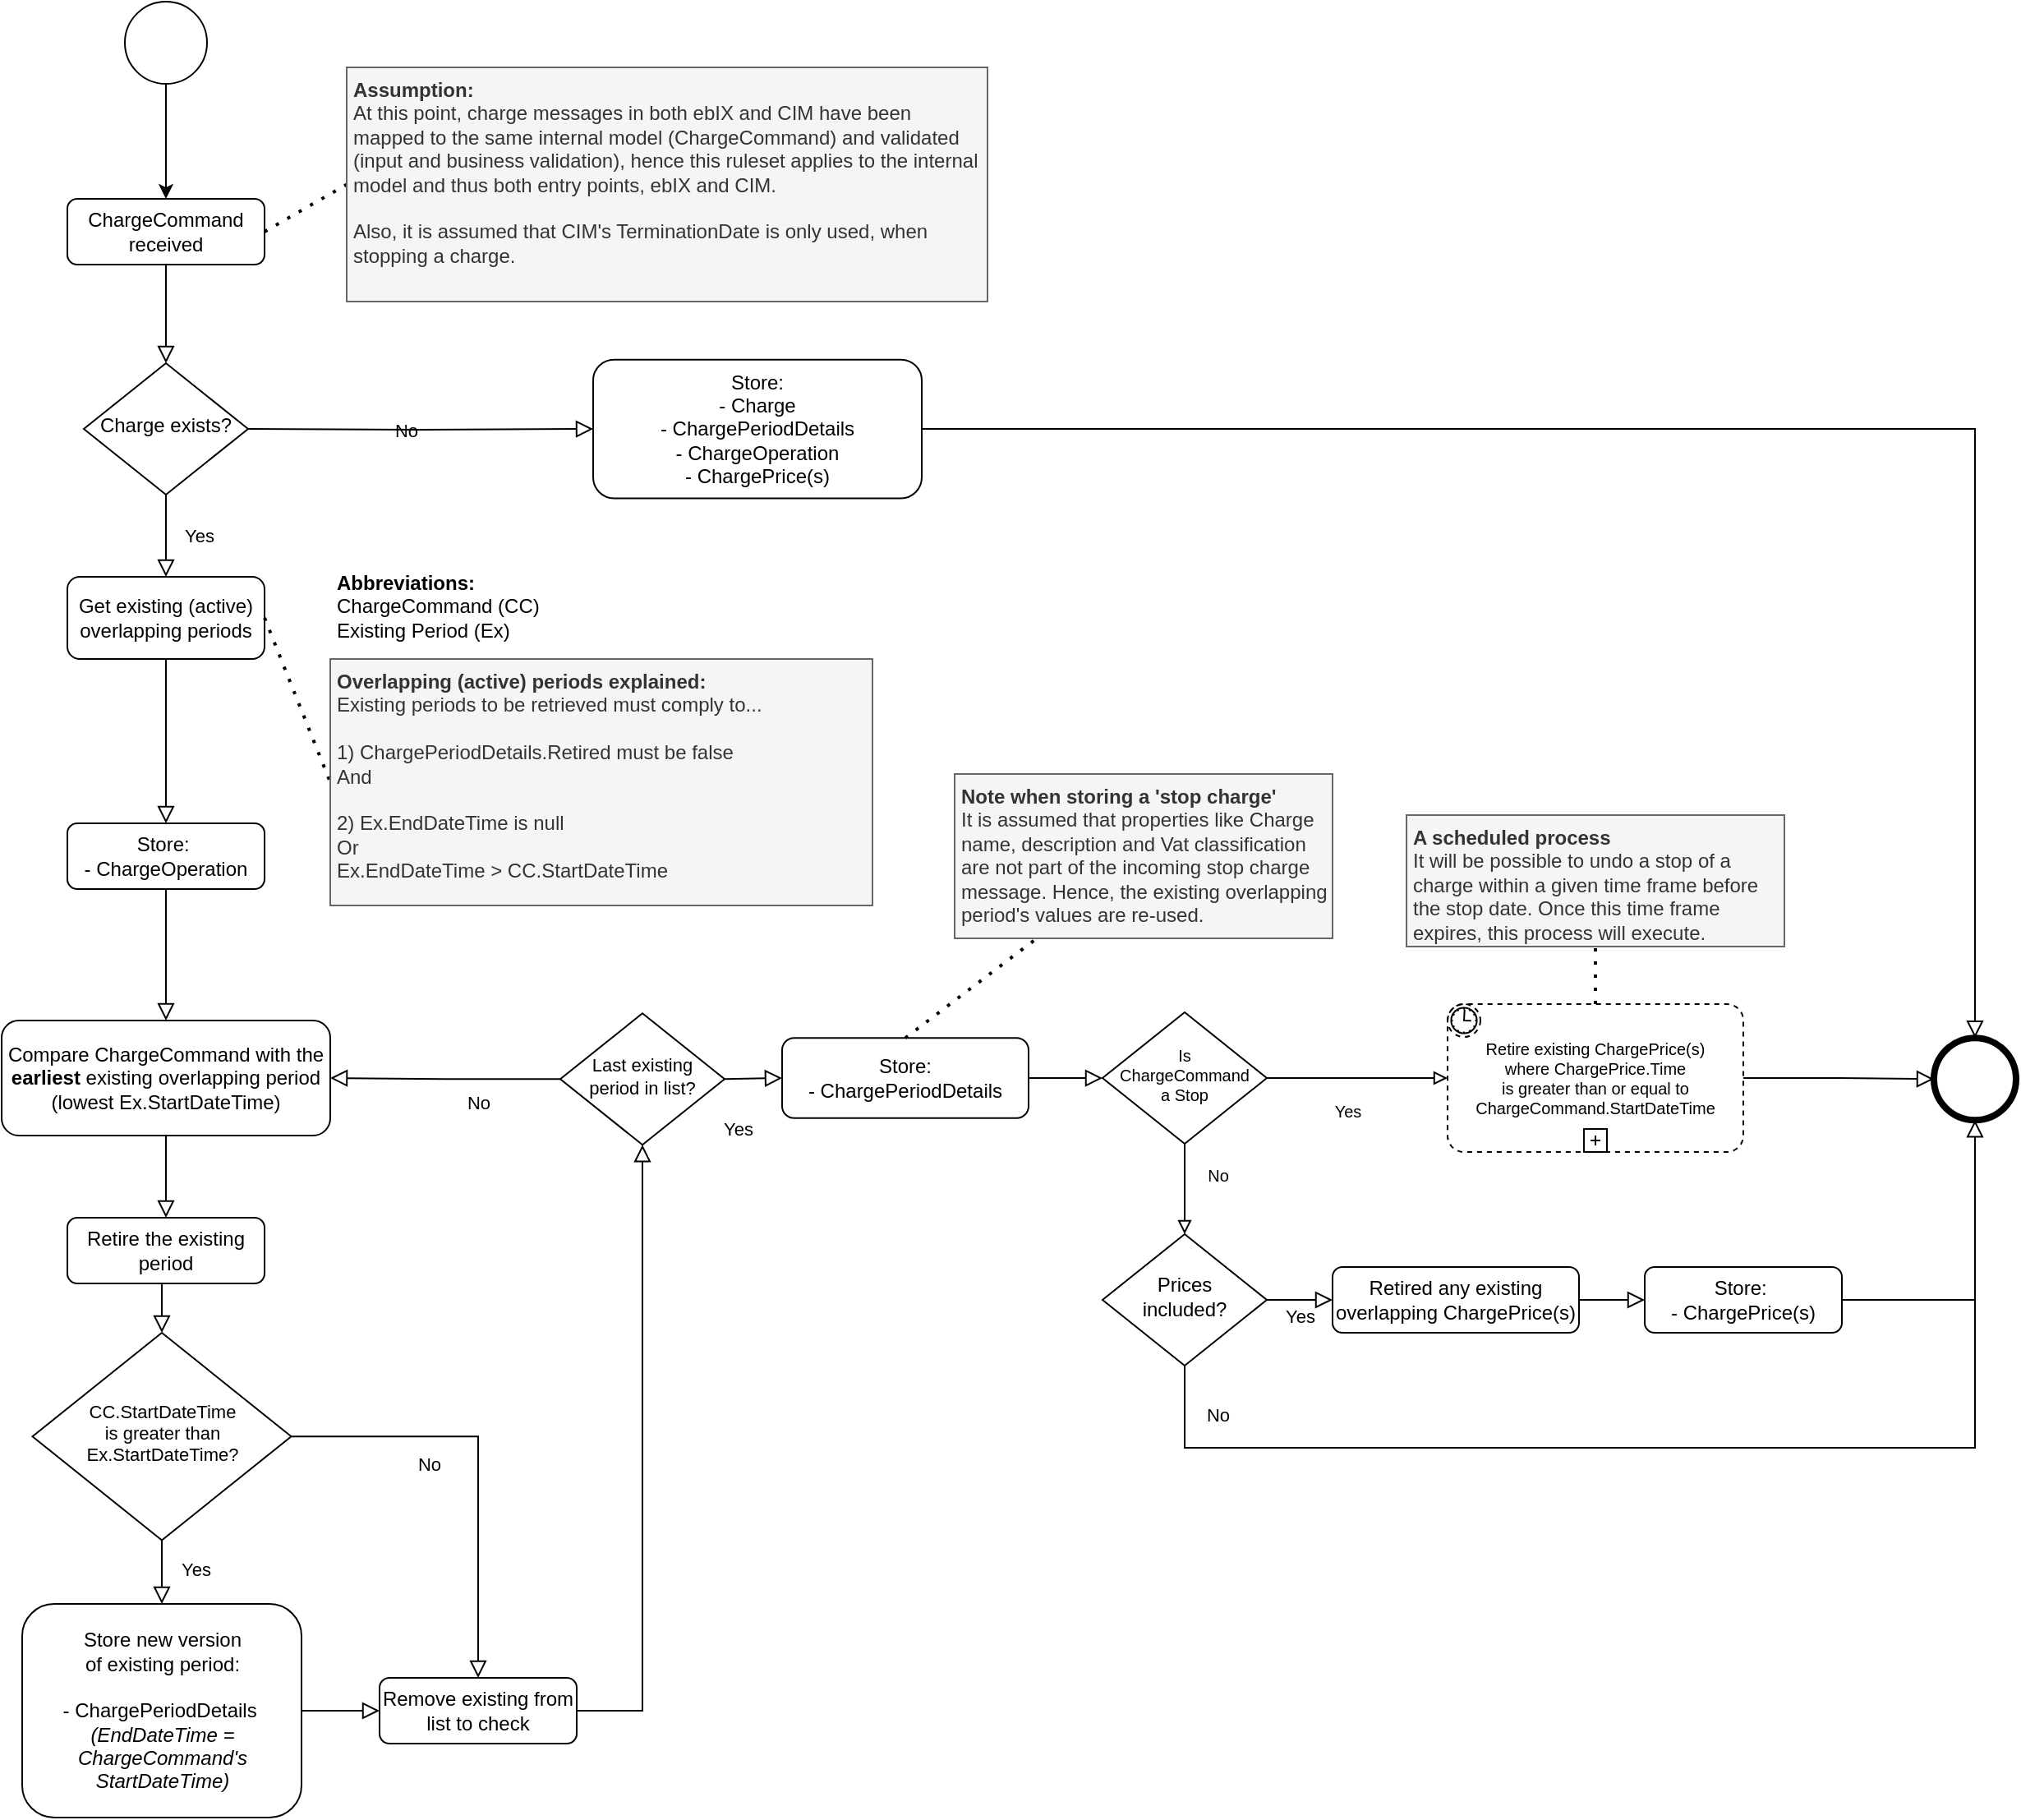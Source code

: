 <mxfile version="14.6.13" type="device"><diagram name="Ruleset" id="aTDmlHRYEX7bE9_bO80g"><mxGraphModel dx="1422" dy="942" grid="1" gridSize="10" guides="1" tooltips="1" connect="1" arrows="1" fold="1" page="1" pageScale="1" pageWidth="827" pageHeight="1169" math="0" shadow="0"><root><mxCell id="shvMQt2wjngiFg1QEDL--0"/><mxCell id="shvMQt2wjngiFg1QEDL--1" parent="shvMQt2wjngiFg1QEDL--0"/><mxCell id="shvMQt2wjngiFg1QEDL--2" value="" style="rounded=0;html=1;jettySize=auto;orthogonalLoop=1;fontSize=11;endArrow=block;endFill=0;endSize=8;strokeWidth=1;shadow=0;labelBackgroundColor=none;edgeStyle=orthogonalEdgeStyle;" parent="shvMQt2wjngiFg1QEDL--1" source="shvMQt2wjngiFg1QEDL--3" target="shvMQt2wjngiFg1QEDL--5" edge="1"><mxGeometry relative="1" as="geometry"/></mxCell><mxCell id="shvMQt2wjngiFg1QEDL--3" value="ChargeCommand&lt;br&gt;received" style="rounded=1;whiteSpace=wrap;html=1;fontSize=12;glass=0;strokeWidth=1;shadow=0;" parent="shvMQt2wjngiFg1QEDL--1" vertex="1"><mxGeometry x="80" y="170" width="120" height="40" as="geometry"/></mxCell><mxCell id="shvMQt2wjngiFg1QEDL--4" value="Yes" style="rounded=0;html=1;jettySize=auto;orthogonalLoop=1;fontSize=11;endArrow=block;endFill=0;endSize=8;strokeWidth=1;shadow=0;labelBackgroundColor=none;edgeStyle=orthogonalEdgeStyle;entryX=0.5;entryY=0;entryDx=0;entryDy=0;entryPerimeter=0;" parent="shvMQt2wjngiFg1QEDL--1" source="shvMQt2wjngiFg1QEDL--5" target="shvMQt2wjngiFg1QEDL--29" edge="1"><mxGeometry y="20" relative="1" as="geometry"><mxPoint as="offset"/><mxPoint x="140" y="400" as="targetPoint"/></mxGeometry></mxCell><mxCell id="shvMQt2wjngiFg1QEDL--5" value="Charge exists?" style="rhombus;whiteSpace=wrap;html=1;shadow=0;fontFamily=Helvetica;fontSize=12;align=center;strokeWidth=1;spacing=6;spacingTop=-4;" parent="shvMQt2wjngiFg1QEDL--1" vertex="1"><mxGeometry x="90" y="270" width="100" height="80" as="geometry"/></mxCell><mxCell id="shvMQt2wjngiFg1QEDL--9" value="" style="edgeStyle=orthogonalEdgeStyle;rounded=0;orthogonalLoop=1;jettySize=auto;html=1;" parent="shvMQt2wjngiFg1QEDL--1" source="shvMQt2wjngiFg1QEDL--10" target="shvMQt2wjngiFg1QEDL--3" edge="1"><mxGeometry relative="1" as="geometry"/></mxCell><mxCell id="shvMQt2wjngiFg1QEDL--10" value="" style="ellipse;whiteSpace=wrap;html=1;aspect=fixed;" parent="shvMQt2wjngiFg1QEDL--1" vertex="1"><mxGeometry x="115" y="50" width="50" height="50" as="geometry"/></mxCell><mxCell id="shvMQt2wjngiFg1QEDL--15" value="No" style="edgeStyle=orthogonalEdgeStyle;rounded=0;html=1;jettySize=auto;orthogonalLoop=1;fontSize=11;endArrow=block;endFill=0;endSize=8;strokeWidth=1;shadow=0;labelBackgroundColor=none;entryX=0;entryY=0.5;entryDx=0;entryDy=0;" parent="shvMQt2wjngiFg1QEDL--1" target="wn73D-RLNSkzq5rc3Wdc-18" edge="1"><mxGeometry y="10" relative="1" as="geometry"><mxPoint as="offset"/><mxPoint x="190" y="310" as="sourcePoint"/><mxPoint x="490" y="310.005" as="targetPoint"/></mxGeometry></mxCell><mxCell id="shvMQt2wjngiFg1QEDL--17" value="" style="ellipse;whiteSpace=wrap;html=1;aspect=fixed;strokeWidth=4;" parent="shvMQt2wjngiFg1QEDL--1" vertex="1"><mxGeometry x="1216" y="680.63" width="50" height="50" as="geometry"/></mxCell><mxCell id="shvMQt2wjngiFg1QEDL--21" value="" style="endArrow=none;dashed=1;html=1;dashPattern=1 3;strokeWidth=2;exitX=1;exitY=0.5;exitDx=0;exitDy=0;entryX=0;entryY=0.5;entryDx=0;entryDy=0;" parent="shvMQt2wjngiFg1QEDL--1" source="shvMQt2wjngiFg1QEDL--3" target="0ldkaYuPEn0-mHDtntOZ-0" edge="1"><mxGeometry width="50" height="50" relative="1" as="geometry"><mxPoint x="540" y="490" as="sourcePoint"/><mxPoint x="240" y="190" as="targetPoint"/></mxGeometry></mxCell><mxCell id="shvMQt2wjngiFg1QEDL--23" value="Remove existing from list to check" style="rounded=1;whiteSpace=wrap;html=1;fontSize=12;glass=0;strokeWidth=1;shadow=0;" parent="shvMQt2wjngiFg1QEDL--1" vertex="1"><mxGeometry x="270" y="1070" width="120" height="40" as="geometry"/></mxCell><mxCell id="shvMQt2wjngiFg1QEDL--28" value="Compare ChargeCommand with the &lt;b&gt;earliest &lt;/b&gt;existing overlapping period (lowest Ex.StartDateTime)" style="rounded=1;whiteSpace=wrap;html=1;fontSize=12;glass=0;strokeWidth=1;shadow=0;" parent="shvMQt2wjngiFg1QEDL--1" vertex="1"><mxGeometry x="40" y="670" width="200" height="70" as="geometry"/></mxCell><mxCell id="shvMQt2wjngiFg1QEDL--29" value="Get existing (active) overlapping periods" style="rounded=1;whiteSpace=wrap;html=1;fontSize=12;glass=0;strokeWidth=1;shadow=0;" parent="shvMQt2wjngiFg1QEDL--1" vertex="1"><mxGeometry x="80" y="400" width="120" height="50" as="geometry"/></mxCell><mxCell id="shvMQt2wjngiFg1QEDL--30" value="" style="rounded=0;html=1;jettySize=auto;orthogonalLoop=1;fontSize=11;endArrow=block;endFill=0;endSize=8;strokeWidth=1;shadow=0;labelBackgroundColor=none;edgeStyle=orthogonalEdgeStyle;exitX=0.5;exitY=1;exitDx=0;exitDy=0;entryX=0.5;entryY=0;entryDx=0;entryDy=0;" parent="shvMQt2wjngiFg1QEDL--1" source="shvMQt2wjngiFg1QEDL--29" target="VuEprpbZBXuSw6ltTNLs-4" edge="1"><mxGeometry y="20" relative="1" as="geometry"><mxPoint as="offset"/><mxPoint x="160" y="640" as="targetPoint"/><mxPoint x="150" y="590" as="sourcePoint"/></mxGeometry></mxCell><mxCell id="shvMQt2wjngiFg1QEDL--31" value="" style="rounded=0;html=1;jettySize=auto;orthogonalLoop=1;fontSize=11;endArrow=block;endFill=0;endSize=8;strokeWidth=1;shadow=0;labelBackgroundColor=none;edgeStyle=orthogonalEdgeStyle;exitX=0.5;exitY=1;exitDx=0;exitDy=0;entryX=0.5;entryY=0;entryDx=0;entryDy=0;" parent="shvMQt2wjngiFg1QEDL--1" source="shvMQt2wjngiFg1QEDL--28" target="VuEprpbZBXuSw6ltTNLs-3" edge="1"><mxGeometry y="20" relative="1" as="geometry"><mxPoint as="offset"/><mxPoint x="140" y="815" as="targetPoint"/><mxPoint x="150" y="755" as="sourcePoint"/></mxGeometry></mxCell><mxCell id="shvMQt2wjngiFg1QEDL--34" value="Last existing period in list?" style="rhombus;whiteSpace=wrap;html=1;shadow=0;fontFamily=Helvetica;fontSize=11;align=center;strokeWidth=1;spacing=6;spacingTop=-4;" parent="shvMQt2wjngiFg1QEDL--1" vertex="1"><mxGeometry x="380" y="665.63" width="100" height="80" as="geometry"/></mxCell><mxCell id="shvMQt2wjngiFg1QEDL--35" value="" style="edgeStyle=orthogonalEdgeStyle;rounded=0;html=1;jettySize=auto;orthogonalLoop=1;fontSize=11;endArrow=block;endFill=0;endSize=8;strokeWidth=1;shadow=0;labelBackgroundColor=none;entryX=0;entryY=0.5;entryDx=0;entryDy=0;exitX=1;exitY=0.5;exitDx=0;exitDy=0;" parent="shvMQt2wjngiFg1QEDL--1" source="VuEprpbZBXuSw6ltTNLs-0" target="shvMQt2wjngiFg1QEDL--23" edge="1"><mxGeometry y="10" relative="1" as="geometry"><mxPoint as="offset"/><mxPoint x="225" y="1085" as="sourcePoint"/><mxPoint x="500" y="1449" as="targetPoint"/></mxGeometry></mxCell><mxCell id="shvMQt2wjngiFg1QEDL--36" value="" style="edgeStyle=orthogonalEdgeStyle;rounded=0;html=1;jettySize=auto;orthogonalLoop=1;fontSize=11;endArrow=block;endFill=0;endSize=8;strokeWidth=1;shadow=0;labelBackgroundColor=none;entryX=0.5;entryY=1;entryDx=0;entryDy=0;exitX=1;exitY=0.5;exitDx=0;exitDy=0;" parent="shvMQt2wjngiFg1QEDL--1" source="shvMQt2wjngiFg1QEDL--23" target="shvMQt2wjngiFg1QEDL--34" edge="1"><mxGeometry x="0.143" y="-20" relative="1" as="geometry"><mxPoint as="offset"/><mxPoint x="340" y="1285" as="sourcePoint"/><mxPoint x="990" y="1270" as="targetPoint"/></mxGeometry></mxCell><mxCell id="shvMQt2wjngiFg1QEDL--41" value="Yes" style="edgeStyle=orthogonalEdgeStyle;rounded=0;html=1;jettySize=auto;orthogonalLoop=1;fontSize=11;endArrow=block;endFill=0;endSize=8;strokeWidth=1;shadow=0;labelBackgroundColor=none;exitX=0.5;exitY=1;exitDx=0;exitDy=0;entryX=0.5;entryY=0;entryDx=0;entryDy=0;" parent="shvMQt2wjngiFg1QEDL--1" source="shvMQt2wjngiFg1QEDL--48" target="VuEprpbZBXuSw6ltTNLs-0" edge="1"><mxGeometry x="-0.066" y="20" relative="1" as="geometry"><mxPoint as="offset"/><mxPoint x="140" y="995" as="sourcePoint"/><mxPoint x="140" y="1055" as="targetPoint"/></mxGeometry></mxCell><mxCell id="shvMQt2wjngiFg1QEDL--42" value="Yes" style="edgeStyle=orthogonalEdgeStyle;rounded=0;html=1;jettySize=auto;orthogonalLoop=1;fontSize=11;endArrow=block;endFill=0;endSize=8;strokeWidth=1;shadow=0;labelBackgroundColor=none;exitX=1;exitY=0.5;exitDx=0;exitDy=0;entryX=0;entryY=0.5;entryDx=0;entryDy=0;" parent="shvMQt2wjngiFg1QEDL--1" source="shvMQt2wjngiFg1QEDL--34" target="VuEprpbZBXuSw6ltTNLs-7" edge="1"><mxGeometry x="-0.601" y="-30" relative="1" as="geometry"><mxPoint as="offset"/><mxPoint x="410" y="1420" as="sourcePoint"/><mxPoint x="580" y="730" as="targetPoint"/><Array as="points"><mxPoint x="480" y="705"/><mxPoint x="480" y="705"/></Array></mxGeometry></mxCell><mxCell id="shvMQt2wjngiFg1QEDL--48" value="&lt;font style=&quot;font-size: 11px&quot;&gt;CC.StartDateTime&lt;br&gt;is greater than&lt;br&gt;Ex.StartDateTime?&lt;br&gt;&lt;/font&gt;" style="rhombus;whiteSpace=wrap;html=1;shadow=0;fontFamily=Helvetica;fontSize=10;align=center;strokeWidth=1;spacing=6;spacingTop=-4;" parent="shvMQt2wjngiFg1QEDL--1" vertex="1"><mxGeometry x="58.75" y="860" width="157.5" height="126.25" as="geometry"/></mxCell><mxCell id="shvMQt2wjngiFg1QEDL--50" value="No" style="rounded=0;html=1;jettySize=auto;orthogonalLoop=1;fontSize=11;endArrow=block;endFill=0;endSize=8;strokeWidth=1;shadow=0;labelBackgroundColor=none;edgeStyle=orthogonalEdgeStyle;exitX=1;exitY=0.5;exitDx=0;exitDy=0;entryX=0.5;entryY=0;entryDx=0;entryDy=0;" parent="shvMQt2wjngiFg1QEDL--1" source="shvMQt2wjngiFg1QEDL--48" target="shvMQt2wjngiFg1QEDL--23" edge="1"><mxGeometry x="-0.357" y="-17" relative="1" as="geometry"><mxPoint as="offset"/><mxPoint x="274" y="875" as="targetPoint"/><mxPoint x="150" y="855" as="sourcePoint"/></mxGeometry></mxCell><mxCell id="shvMQt2wjngiFg1QEDL--53" value="" style="rounded=0;html=1;jettySize=auto;orthogonalLoop=1;fontSize=11;endArrow=block;endFill=0;endSize=8;strokeWidth=1;shadow=0;labelBackgroundColor=none;edgeStyle=orthogonalEdgeStyle;exitX=0.5;exitY=1;exitDx=0;exitDy=0;entryX=0.5;entryY=0;entryDx=0;entryDy=0;" parent="shvMQt2wjngiFg1QEDL--1" source="VuEprpbZBXuSw6ltTNLs-3" target="shvMQt2wjngiFg1QEDL--48" edge="1"><mxGeometry y="20" relative="1" as="geometry"><mxPoint as="offset"/><mxPoint x="140" y="955" as="targetPoint"/><mxPoint x="150" y="855" as="sourcePoint"/></mxGeometry></mxCell><mxCell id="VuEprpbZBXuSw6ltTNLs-0" value="Store new version &lt;br&gt;of existing period:&lt;br&gt;&amp;nbsp;&lt;br&gt;- ChargePeriodDetails&amp;nbsp;&lt;br&gt;&lt;i&gt;(EndDateTime = ChargeCommand's StartDateTime)&lt;/i&gt;" style="rounded=1;whiteSpace=wrap;html=1;fontSize=12;glass=0;strokeWidth=1;shadow=0;" parent="shvMQt2wjngiFg1QEDL--1" vertex="1"><mxGeometry x="52.5" y="1025" width="170" height="130" as="geometry"/></mxCell><mxCell id="VuEprpbZBXuSw6ltTNLs-3" value="Retire&lt;b&gt;&amp;nbsp;&lt;/b&gt;the existing period" style="rounded=1;whiteSpace=wrap;html=1;fontSize=12;glass=0;strokeWidth=1;shadow=0;" parent="shvMQt2wjngiFg1QEDL--1" vertex="1"><mxGeometry x="80" y="790" width="120" height="40" as="geometry"/></mxCell><mxCell id="VuEprpbZBXuSw6ltTNLs-4" value="Store:&amp;nbsp;&lt;br&gt;- ChargeOperation" style="rounded=1;whiteSpace=wrap;html=1;fontSize=12;glass=0;strokeWidth=1;shadow=0;" parent="shvMQt2wjngiFg1QEDL--1" vertex="1"><mxGeometry x="80" y="550" width="120" height="40" as="geometry"/></mxCell><mxCell id="VuEprpbZBXuSw6ltTNLs-5" value="" style="rounded=0;html=1;jettySize=auto;orthogonalLoop=1;fontSize=11;endArrow=block;endFill=0;endSize=8;strokeWidth=1;shadow=0;labelBackgroundColor=none;edgeStyle=orthogonalEdgeStyle;exitX=0.5;exitY=1;exitDx=0;exitDy=0;entryX=0.5;entryY=0;entryDx=0;entryDy=0;" parent="shvMQt2wjngiFg1QEDL--1" source="VuEprpbZBXuSw6ltTNLs-4" target="shvMQt2wjngiFg1QEDL--28" edge="1"><mxGeometry y="20" relative="1" as="geometry"><mxPoint as="offset"/><mxPoint x="140" y="805" as="targetPoint"/><mxPoint x="150" y="695" as="sourcePoint"/></mxGeometry></mxCell><mxCell id="VuEprpbZBXuSw6ltTNLs-7" value="Store:&lt;br&gt;- ChargePeriodDetails" style="rounded=1;whiteSpace=wrap;html=1;fontSize=12;glass=0;strokeWidth=1;shadow=0;" parent="shvMQt2wjngiFg1QEDL--1" vertex="1"><mxGeometry x="515" y="680.63" width="150" height="48.75" as="geometry"/></mxCell><mxCell id="VuEprpbZBXuSw6ltTNLs-8" value="No" style="rounded=0;html=1;jettySize=auto;orthogonalLoop=1;fontSize=11;endArrow=block;endFill=0;endSize=8;strokeWidth=1;shadow=0;labelBackgroundColor=none;edgeStyle=orthogonalEdgeStyle;exitX=0;exitY=0.5;exitDx=0;exitDy=0;entryX=1;entryY=0.5;entryDx=0;entryDy=0;" parent="shvMQt2wjngiFg1QEDL--1" source="shvMQt2wjngiFg1QEDL--34" target="shvMQt2wjngiFg1QEDL--28" edge="1"><mxGeometry x="-0.289" y="14" relative="1" as="geometry"><mxPoint as="offset"/><mxPoint x="150" y="825" as="targetPoint"/><mxPoint x="150" y="775" as="sourcePoint"/></mxGeometry></mxCell><mxCell id="0ldkaYuPEn0-mHDtntOZ-3" value="No" style="edgeStyle=orthogonalEdgeStyle;rounded=0;orthogonalLoop=1;jettySize=auto;html=1;exitX=0.5;exitY=1;exitDx=0;exitDy=0;endArrow=none;endFill=0;" parent="shvMQt2wjngiFg1QEDL--1" source="wn73D-RLNSkzq5rc3Wdc-2" edge="1"><mxGeometry x="-0.797" y="20" relative="1" as="geometry"><mxPoint x="1241" y="770" as="targetPoint"/><Array as="points"><mxPoint x="760" y="930"/><mxPoint x="1241" y="930"/></Array><mxPoint as="offset"/></mxGeometry></mxCell><mxCell id="wn73D-RLNSkzq5rc3Wdc-2" value="Prices &lt;br&gt;included?" style="rhombus;whiteSpace=wrap;html=1;shadow=0;fontFamily=Helvetica;fontSize=12;align=center;strokeWidth=1;spacing=6;spacingTop=-4;" parent="shvMQt2wjngiFg1QEDL--1" vertex="1"><mxGeometry x="710" y="800" width="100" height="80" as="geometry"/></mxCell><mxCell id="wn73D-RLNSkzq5rc3Wdc-3" value="Store:&amp;nbsp;&lt;br&gt;- ChargePrice(s)" style="rounded=1;whiteSpace=wrap;html=1;fontSize=12;glass=0;strokeWidth=1;shadow=0;" parent="shvMQt2wjngiFg1QEDL--1" vertex="1"><mxGeometry x="1040" y="820" width="120" height="40" as="geometry"/></mxCell><mxCell id="wn73D-RLNSkzq5rc3Wdc-4" value="Retired any existing overlapping ChargePrice(s)" style="rounded=1;whiteSpace=wrap;html=1;fontSize=12;glass=0;strokeWidth=1;shadow=0;" parent="shvMQt2wjngiFg1QEDL--1" vertex="1"><mxGeometry x="850" y="820" width="150" height="40" as="geometry"/></mxCell><mxCell id="wn73D-RLNSkzq5rc3Wdc-6" value="" style="rounded=0;html=1;jettySize=auto;orthogonalLoop=1;fontSize=11;endArrow=block;endFill=0;endSize=8;strokeWidth=1;shadow=0;labelBackgroundColor=none;edgeStyle=orthogonalEdgeStyle;exitX=1;exitY=0.5;exitDx=0;exitDy=0;entryX=0;entryY=0.5;entryDx=0;entryDy=0;" parent="shvMQt2wjngiFg1QEDL--1" source="VuEprpbZBXuSw6ltTNLs-7" target="0ldkaYuPEn0-mHDtntOZ-12" edge="1"><mxGeometry y="20" relative="1" as="geometry"><mxPoint as="offset"/><mxPoint x="700" y="730" as="targetPoint"/><mxPoint x="700" y="300" as="sourcePoint"/></mxGeometry></mxCell><mxCell id="wn73D-RLNSkzq5rc3Wdc-11" value="Yes" style="edgeStyle=orthogonalEdgeStyle;rounded=0;html=1;jettySize=auto;orthogonalLoop=1;fontSize=11;endArrow=block;endFill=0;endSize=8;strokeWidth=1;shadow=0;labelBackgroundColor=none;exitX=1;exitY=0.5;exitDx=0;exitDy=0;entryX=0;entryY=0.5;entryDx=0;entryDy=0;" parent="shvMQt2wjngiFg1QEDL--1" source="wn73D-RLNSkzq5rc3Wdc-2" target="wn73D-RLNSkzq5rc3Wdc-4" edge="1"><mxGeometry y="-10" relative="1" as="geometry"><mxPoint as="offset"/><mxPoint x="1018" y="469.99" as="sourcePoint"/><mxPoint x="1288" y="544.99" as="targetPoint"/></mxGeometry></mxCell><mxCell id="wn73D-RLNSkzq5rc3Wdc-12" style="edgeStyle=orthogonalEdgeStyle;rounded=0;orthogonalLoop=1;jettySize=auto;html=1;exitX=0.5;exitY=1;exitDx=0;exitDy=0;strokeColor=#000000;" parent="shvMQt2wjngiFg1QEDL--1" source="wn73D-RLNSkzq5rc3Wdc-4" target="wn73D-RLNSkzq5rc3Wdc-4" edge="1"><mxGeometry relative="1" as="geometry"/></mxCell><mxCell id="wn73D-RLNSkzq5rc3Wdc-14" value="" style="rounded=0;html=1;jettySize=auto;orthogonalLoop=1;fontSize=11;endArrow=block;endFill=0;endSize=8;strokeWidth=1;shadow=0;labelBackgroundColor=none;edgeStyle=orthogonalEdgeStyle;exitX=1;exitY=0.5;exitDx=0;exitDy=0;entryX=0;entryY=0.5;entryDx=0;entryDy=0;" parent="shvMQt2wjngiFg1QEDL--1" source="wn73D-RLNSkzq5rc3Wdc-4" target="wn73D-RLNSkzq5rc3Wdc-3" edge="1"><mxGeometry y="20" relative="1" as="geometry"><mxPoint as="offset"/><mxPoint x="1143" y="779.99" as="targetPoint"/><mxPoint x="1172.5" y="449.99" as="sourcePoint"/></mxGeometry></mxCell><mxCell id="wn73D-RLNSkzq5rc3Wdc-18" value="Store:&lt;br&gt;- Charge&lt;br&gt;- ChargePeriodDetails&lt;br&gt;- ChargeOperation&lt;br&gt;- ChargePrice(s)" style="rounded=1;whiteSpace=wrap;html=1;fontSize=12;glass=0;strokeWidth=1;shadow=0;" parent="shvMQt2wjngiFg1QEDL--1" vertex="1"><mxGeometry x="400" y="267.82" width="200" height="84.37" as="geometry"/></mxCell><mxCell id="wn73D-RLNSkzq5rc3Wdc-24" value="" style="rounded=0;html=1;jettySize=auto;orthogonalLoop=1;fontSize=11;endArrow=block;endFill=0;endSize=8;strokeWidth=1;shadow=0;labelBackgroundColor=none;edgeStyle=orthogonalEdgeStyle;exitX=1;exitY=0.5;exitDx=0;exitDy=0;entryX=0.5;entryY=1;entryDx=0;entryDy=0;" parent="shvMQt2wjngiFg1QEDL--1" source="wn73D-RLNSkzq5rc3Wdc-3" target="shvMQt2wjngiFg1QEDL--17" edge="1"><mxGeometry y="20" relative="1" as="geometry"><mxPoint as="offset"/><mxPoint x="1230" y="820" as="targetPoint"/><mxPoint x="1153" y="719.99" as="sourcePoint"/></mxGeometry></mxCell><mxCell id="wn73D-RLNSkzq5rc3Wdc-25" value="" style="edgeStyle=orthogonalEdgeStyle;rounded=0;html=1;jettySize=auto;orthogonalLoop=1;fontSize=11;endArrow=block;endFill=0;endSize=8;strokeWidth=1;shadow=0;labelBackgroundColor=none;exitX=1;exitY=0.5;exitDx=0;exitDy=0;entryX=0.5;entryY=0;entryDx=0;entryDy=0;" parent="shvMQt2wjngiFg1QEDL--1" source="wn73D-RLNSkzq5rc3Wdc-18" target="shvMQt2wjngiFg1QEDL--17" edge="1"><mxGeometry x="-0.489" y="20" relative="1" as="geometry"><mxPoint as="offset"/><mxPoint x="787" y="720" as="sourcePoint"/><mxPoint x="940" y="670" as="targetPoint"/><Array as="points"><mxPoint x="1241" y="310"/></Array></mxGeometry></mxCell><mxCell id="0ldkaYuPEn0-mHDtntOZ-0" value="&lt;b&gt;Assumption:&amp;nbsp;&lt;/b&gt;&lt;br&gt;At this point, charge messages in both ebIX and CIM have been mapped to the same internal model (ChargeCommand) and validated (input and business validation), hence this ruleset applies to the internal model and thus both entry points, ebIX and CIM.&lt;br&gt;&lt;br&gt;Also, it is assumed that CIM's TerminationDate is only used, when stopping a charge.&amp;nbsp;" style="text;html=1;strokeColor=#666666;fillColor=#f5f5f5;align=left;verticalAlign=top;whiteSpace=wrap;rounded=0;fontColor=#333333;perimeterSpacing=0;spacingTop=0;spacingLeft=2;spacingBottom=2;" parent="shvMQt2wjngiFg1QEDL--1" vertex="1"><mxGeometry x="250" y="90" width="390" height="142.5" as="geometry"/></mxCell><mxCell id="0ldkaYuPEn0-mHDtntOZ-1" value="" style="endArrow=none;dashed=1;html=1;dashPattern=1 3;strokeWidth=2;exitX=1;exitY=0.5;exitDx=0;exitDy=0;entryX=0;entryY=0.5;entryDx=0;entryDy=0;" parent="shvMQt2wjngiFg1QEDL--1" source="shvMQt2wjngiFg1QEDL--29" target="0ldkaYuPEn0-mHDtntOZ-2" edge="1"><mxGeometry width="50" height="50" relative="1" as="geometry"><mxPoint x="210" y="200" as="sourcePoint"/><mxPoint x="240" y="425" as="targetPoint"/></mxGeometry></mxCell><mxCell id="0ldkaYuPEn0-mHDtntOZ-2" value="&lt;b&gt;Overlapping (active) periods explained:&lt;/b&gt;&lt;br&gt;Existing periods to be retrieved must comply to...&lt;br&gt;&lt;br&gt;1) ChargePeriodDetails.Retired must be false&lt;br&gt;And&lt;br&gt;&amp;nbsp;&lt;br&gt;2) Ex.EndDateTime is null&lt;br&gt;Or&amp;nbsp;&lt;br&gt;Ex.EndDateTime &amp;gt; CC.StartDateTime&lt;br&gt;&lt;div&gt;&lt;br&gt;&lt;/div&gt;" style="text;html=1;strokeColor=#666666;fillColor=#f5f5f5;align=left;verticalAlign=top;whiteSpace=wrap;rounded=0;fontColor=#333333;perimeterSpacing=0;spacingTop=0;spacingLeft=2;spacingBottom=2;" parent="shvMQt2wjngiFg1QEDL--1" vertex="1"><mxGeometry x="240" y="450" width="330" height="150" as="geometry"/></mxCell><mxCell id="0ldkaYuPEn0-mHDtntOZ-11" value="No" style="edgeStyle=orthogonalEdgeStyle;rounded=0;orthogonalLoop=1;jettySize=auto;html=1;entryX=0.5;entryY=0;entryDx=0;entryDy=0;fontSize=10;endArrow=block;endFill=0;exitX=0.5;exitY=1;exitDx=0;exitDy=0;" parent="shvMQt2wjngiFg1QEDL--1" source="0ldkaYuPEn0-mHDtntOZ-12" target="wn73D-RLNSkzq5rc3Wdc-2" edge="1"><mxGeometry x="-0.333" y="20" relative="1" as="geometry"><mxPoint x="766.5" y="785" as="sourcePoint"/><mxPoint as="offset"/></mxGeometry></mxCell><mxCell id="0ldkaYuPEn0-mHDtntOZ-15" value="Yes" style="edgeStyle=orthogonalEdgeStyle;rounded=0;orthogonalLoop=1;jettySize=auto;html=1;entryX=0;entryY=0.5;entryDx=0;entryDy=0;fontSize=10;endArrow=block;endFill=0;entryPerimeter=0;" parent="shvMQt2wjngiFg1QEDL--1" source="0ldkaYuPEn0-mHDtntOZ-12" target="0ldkaYuPEn0-mHDtntOZ-19" edge="1"><mxGeometry x="-0.096" y="-20" relative="1" as="geometry"><mxPoint x="860" y="729.995" as="targetPoint"/><mxPoint as="offset"/></mxGeometry></mxCell><mxCell id="0ldkaYuPEn0-mHDtntOZ-12" value="Is&lt;br style=&quot;font-size: 10px;&quot;&gt;ChargeCommand&lt;br style=&quot;font-size: 10px;&quot;&gt;a Stop" style="rhombus;whiteSpace=wrap;html=1;shadow=0;fontFamily=Helvetica;fontSize=10;align=center;strokeWidth=1;spacing=6;spacingTop=-4;" parent="shvMQt2wjngiFg1QEDL--1" vertex="1"><mxGeometry x="710" y="665.01" width="100" height="80" as="geometry"/></mxCell><mxCell id="0ldkaYuPEn0-mHDtntOZ-18" value="" style="rounded=0;html=1;jettySize=auto;orthogonalLoop=1;fontSize=11;endArrow=block;endFill=0;endSize=8;strokeWidth=1;shadow=0;labelBackgroundColor=none;edgeStyle=orthogonalEdgeStyle;exitX=1;exitY=0.5;exitDx=0;exitDy=0;entryX=0;entryY=0.5;entryDx=0;entryDy=0;exitPerimeter=0;" parent="shvMQt2wjngiFg1QEDL--1" source="0ldkaYuPEn0-mHDtntOZ-19" target="shvMQt2wjngiFg1QEDL--17" edge="1"><mxGeometry y="20" relative="1" as="geometry"><mxPoint as="offset"/><mxPoint x="1200" y="720" as="targetPoint"/><mxPoint x="1060" y="729.995" as="sourcePoint"/></mxGeometry></mxCell><mxCell id="0ldkaYuPEn0-mHDtntOZ-19" value="Retire existing ChargePrice(s) &#10;where ChargePrice.Time&#10;is greater than or equal to &#10;ChargeCommand.StartDateTime" style="points=[[0.25,0,0],[0.5,0,0],[0.75,0,0],[1,0.25,0],[1,0.5,0],[1,0.75,0],[0.75,1,0],[0.5,1,0],[0.25,1,0],[0,0.75,0],[0,0.5,0],[0,0.25,0]];shape=mxgraph.bpmn.task;rectStyle=rounded;size=10;taskMarker=abstract;bpmnShapeType=subprocess;isLoopSub=1;outline=eventNonint;symbol=timer;fontSize=10;" parent="shvMQt2wjngiFg1QEDL--1" vertex="1"><mxGeometry x="920" y="660" width="180" height="90" as="geometry"/></mxCell><mxCell id="0ldkaYuPEn0-mHDtntOZ-20" value="" style="endArrow=none;dashed=1;html=1;dashPattern=1 3;strokeWidth=2;exitX=0.5;exitY=0;exitDx=0;exitDy=0;exitPerimeter=0;entryX=0.5;entryY=1;entryDx=0;entryDy=0;" parent="shvMQt2wjngiFg1QEDL--1" source="0ldkaYuPEn0-mHDtntOZ-19" target="0ldkaYuPEn0-mHDtntOZ-21" edge="1"><mxGeometry width="50" height="50" relative="1" as="geometry"><mxPoint x="210" y="435" as="sourcePoint"/><mxPoint x="1010" y="640" as="targetPoint"/></mxGeometry></mxCell><mxCell id="0ldkaYuPEn0-mHDtntOZ-21" value="&lt;b&gt;A scheduled process&lt;/b&gt;&lt;br&gt;It will be possible to undo a stop of a charge within a given time frame before the stop date. Once this time frame expires, this process will execute." style="text;html=1;align=left;verticalAlign=top;whiteSpace=wrap;rounded=0;perimeterSpacing=0;spacingTop=0;spacingLeft=2;spacingBottom=2;fillColor=#f5f5f5;strokeColor=#666666;fontColor=#333333;" parent="shvMQt2wjngiFg1QEDL--1" vertex="1"><mxGeometry x="895" y="545" width="230" height="80" as="geometry"/></mxCell><mxCell id="KI_699n-9igVfzPUrjje-3" value="" style="endArrow=none;dashed=1;html=1;dashPattern=1 3;strokeWidth=2;exitX=0.5;exitY=0;exitDx=0;exitDy=0;" edge="1" parent="shvMQt2wjngiFg1QEDL--1" source="VuEprpbZBXuSw6ltTNLs-7"><mxGeometry width="50" height="50" relative="1" as="geometry"><mxPoint x="1020" y="670" as="sourcePoint"/><mxPoint x="670" y="620" as="targetPoint"/></mxGeometry></mxCell><mxCell id="KI_699n-9igVfzPUrjje-4" value="&lt;b&gt;Note when storing a 'stop charge'&lt;/b&gt;&lt;br&gt;It is assumed that properties like Charge name, description and Vat classification are not part of the incoming stop charge message. Hence, the existing overlapping period's values are re-used." style="text;html=1;align=left;verticalAlign=top;whiteSpace=wrap;rounded=0;perimeterSpacing=0;spacingTop=0;spacingLeft=2;spacingBottom=2;fillColor=#f5f5f5;strokeColor=#666666;fontColor=#333333;" vertex="1" parent="shvMQt2wjngiFg1QEDL--1"><mxGeometry x="620" y="520" width="230" height="100" as="geometry"/></mxCell><mxCell id="KI_699n-9igVfzPUrjje-5" value="&lt;b&gt;Abbreviations:&lt;/b&gt;&lt;br&gt;ChargeCommand (CC)&lt;br&gt;Existing Period (Ex)" style="text;html=1;align=left;verticalAlign=top;whiteSpace=wrap;rounded=0;perimeterSpacing=0;spacingTop=0;spacingLeft=2;spacingBottom=2;dashed=1;" vertex="1" parent="shvMQt2wjngiFg1QEDL--1"><mxGeometry x="240" y="390" width="150" height="60" as="geometry"/></mxCell></root></mxGraphModel></diagram></mxfile>